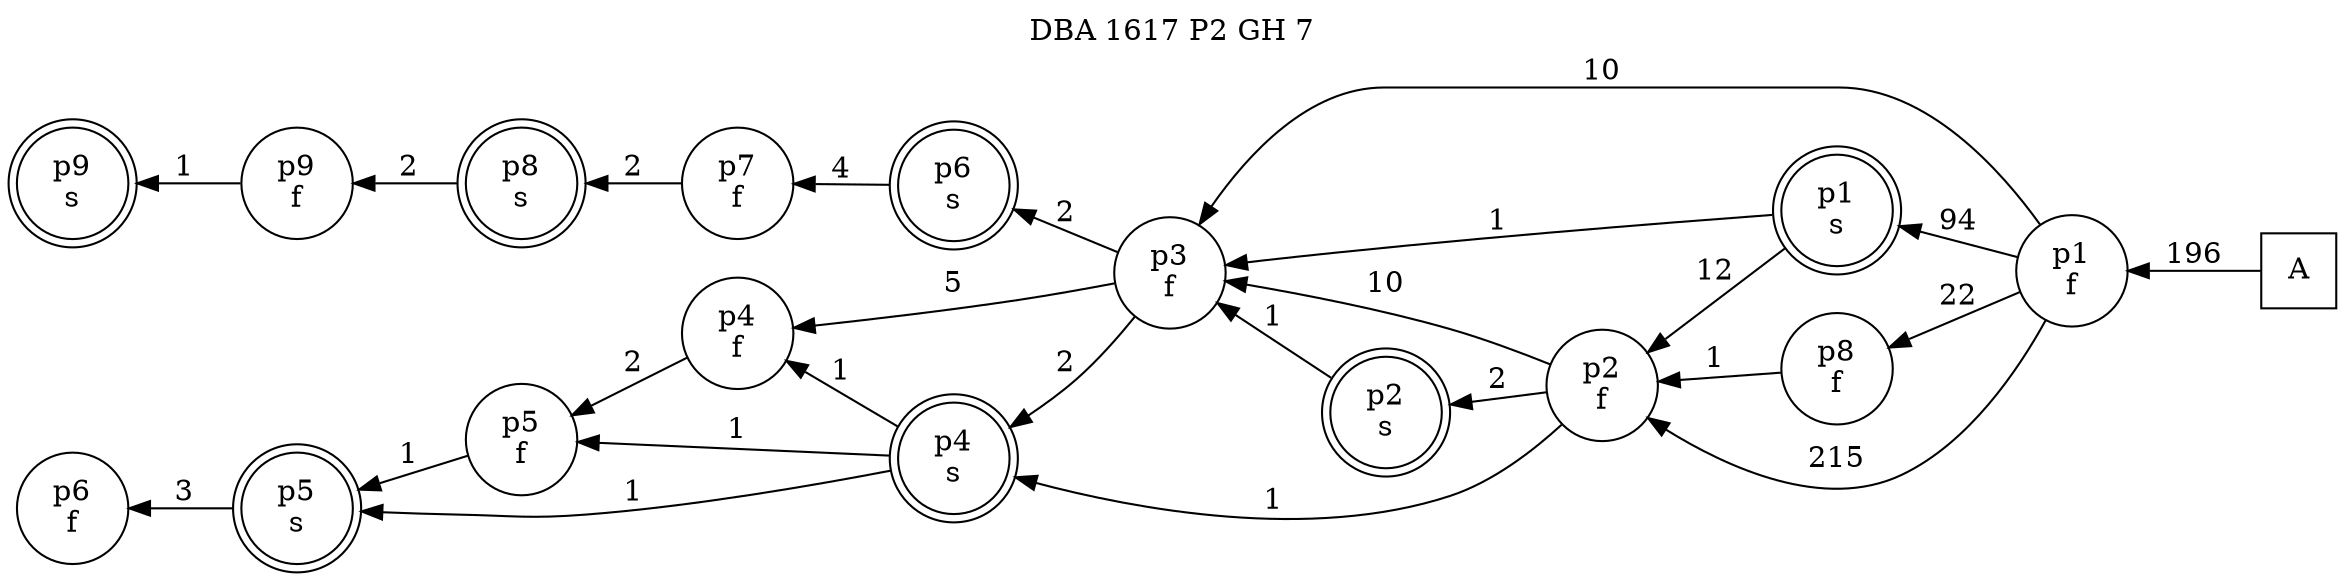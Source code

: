 digraph DBA_1617_P2_GH_7_GOOD {
labelloc="tl"
label= " DBA 1617 P2 GH 7 "
rankdir="RL";
"A" [shape="square" label="A"]
"p1_f" [shape="circle" label="p1
f"]
"p2_f" [shape="circle" label="p2
f"]
"p1_s" [shape="doublecircle" label="p1
s"]
"p3_f" [shape="circle" label="p3
f"]
"p2_s" [shape="doublecircle" label="p2
s"]
"p4_f" [shape="circle" label="p4
f"]
"p4_s" [shape="doublecircle" label="p4
s"]
"p5_s" [shape="doublecircle" label="p5
s"]
"p6_f" [shape="circle" label="p6
f"]
"p8_f" [shape="circle" label="p8
f"]
"p5_f" [shape="circle" label="p5
f"]
"p6_s" [shape="doublecircle" label="p6
s"]
"p7_f" [shape="circle" label="p7
f"]
"p8_s" [shape="doublecircle" label="p8
s"]
"p9_f" [shape="circle" label="p9
f"]
"p9_s" [shape="doublecircle" label="p9
s"]
"A" -> "p1_f" [ label=196]
"p1_f" -> "p2_f" [ label=215]
"p1_f" -> "p1_s" [ label=94]
"p1_f" -> "p3_f" [ label=10]
"p1_f" -> "p8_f" [ label=22]
"p2_f" -> "p3_f" [ label=10]
"p2_f" -> "p2_s" [ label=2]
"p2_f" -> "p4_s" [ label=1]
"p1_s" -> "p2_f" [ label=12]
"p1_s" -> "p3_f" [ label=1]
"p3_f" -> "p4_f" [ label=5]
"p3_f" -> "p4_s" [ label=2]
"p3_f" -> "p6_s" [ label=2]
"p2_s" -> "p3_f" [ label=1]
"p4_f" -> "p5_f" [ label=2]
"p4_s" -> "p4_f" [ label=1]
"p4_s" -> "p5_s" [ label=1]
"p4_s" -> "p5_f" [ label=1]
"p5_s" -> "p6_f" [ label=3]
"p8_f" -> "p2_f" [ label=1]
"p5_f" -> "p5_s" [ label=1]
"p6_s" -> "p7_f" [ label=4]
"p7_f" -> "p8_s" [ label=2]
"p8_s" -> "p9_f" [ label=2]
"p9_f" -> "p9_s" [ label=1]
}
